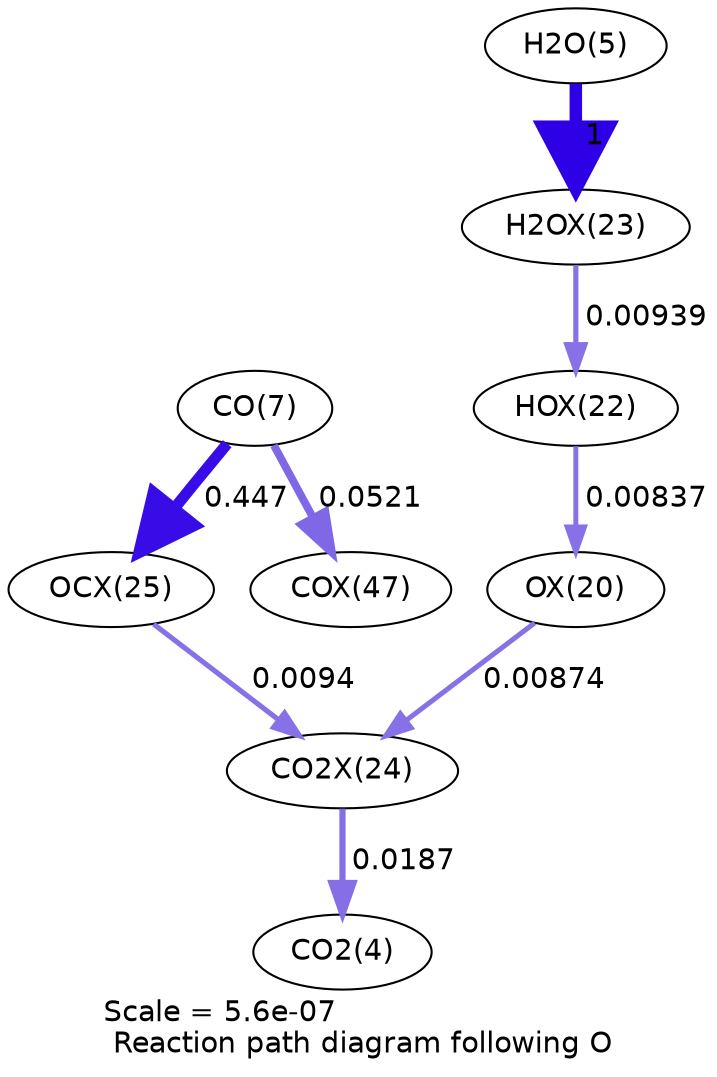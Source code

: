 digraph reaction_paths {
center=1;
s93 -> s91[fontname="Helvetica", penwidth=2.39, arrowsize=1.19, color="0.7, 0.508, 0.9"
, label=" 0.00837"];
s91 -> s95[fontname="Helvetica", penwidth=2.42, arrowsize=1.21, color="0.7, 0.509, 0.9"
, label=" 0.00874"];
s94 -> s93[fontname="Helvetica", penwidth=2.48, arrowsize=1.24, color="0.7, 0.509, 0.9"
, label=" 0.00939"];
s7 -> s94[fontname="Helvetica", penwidth=6, arrowsize=3, color="0.7, 1.5, 0.9"
, label=" 1"];
s9 -> s96[fontname="Helvetica", penwidth=5.39, arrowsize=2.7, color="0.7, 0.947, 0.9"
, label=" 0.447"];
s9 -> s102[fontname="Helvetica", penwidth=3.77, arrowsize=1.88, color="0.7, 0.552, 0.9"
, label=" 0.0521"];
s96 -> s95[fontname="Helvetica", penwidth=2.48, arrowsize=1.24, color="0.7, 0.509, 0.9"
, label=" 0.0094"];
s95 -> s6[fontname="Helvetica", penwidth=3, arrowsize=1.5, color="0.7, 0.519, 0.9"
, label=" 0.0187"];
s6 [ fontname="Helvetica", label="CO2(4)"];
s7 [ fontname="Helvetica", label="H2O(5)"];
s9 [ fontname="Helvetica", label="CO(7)"];
s91 [ fontname="Helvetica", label="OX(20)"];
s93 [ fontname="Helvetica", label="HOX(22)"];
s94 [ fontname="Helvetica", label="H2OX(23)"];
s95 [ fontname="Helvetica", label="CO2X(24)"];
s96 [ fontname="Helvetica", label="OCX(25)"];
s102 [ fontname="Helvetica", label="COX(47)"];
 label = "Scale = 5.6e-07\l Reaction path diagram following O";
 fontname = "Helvetica";
}

